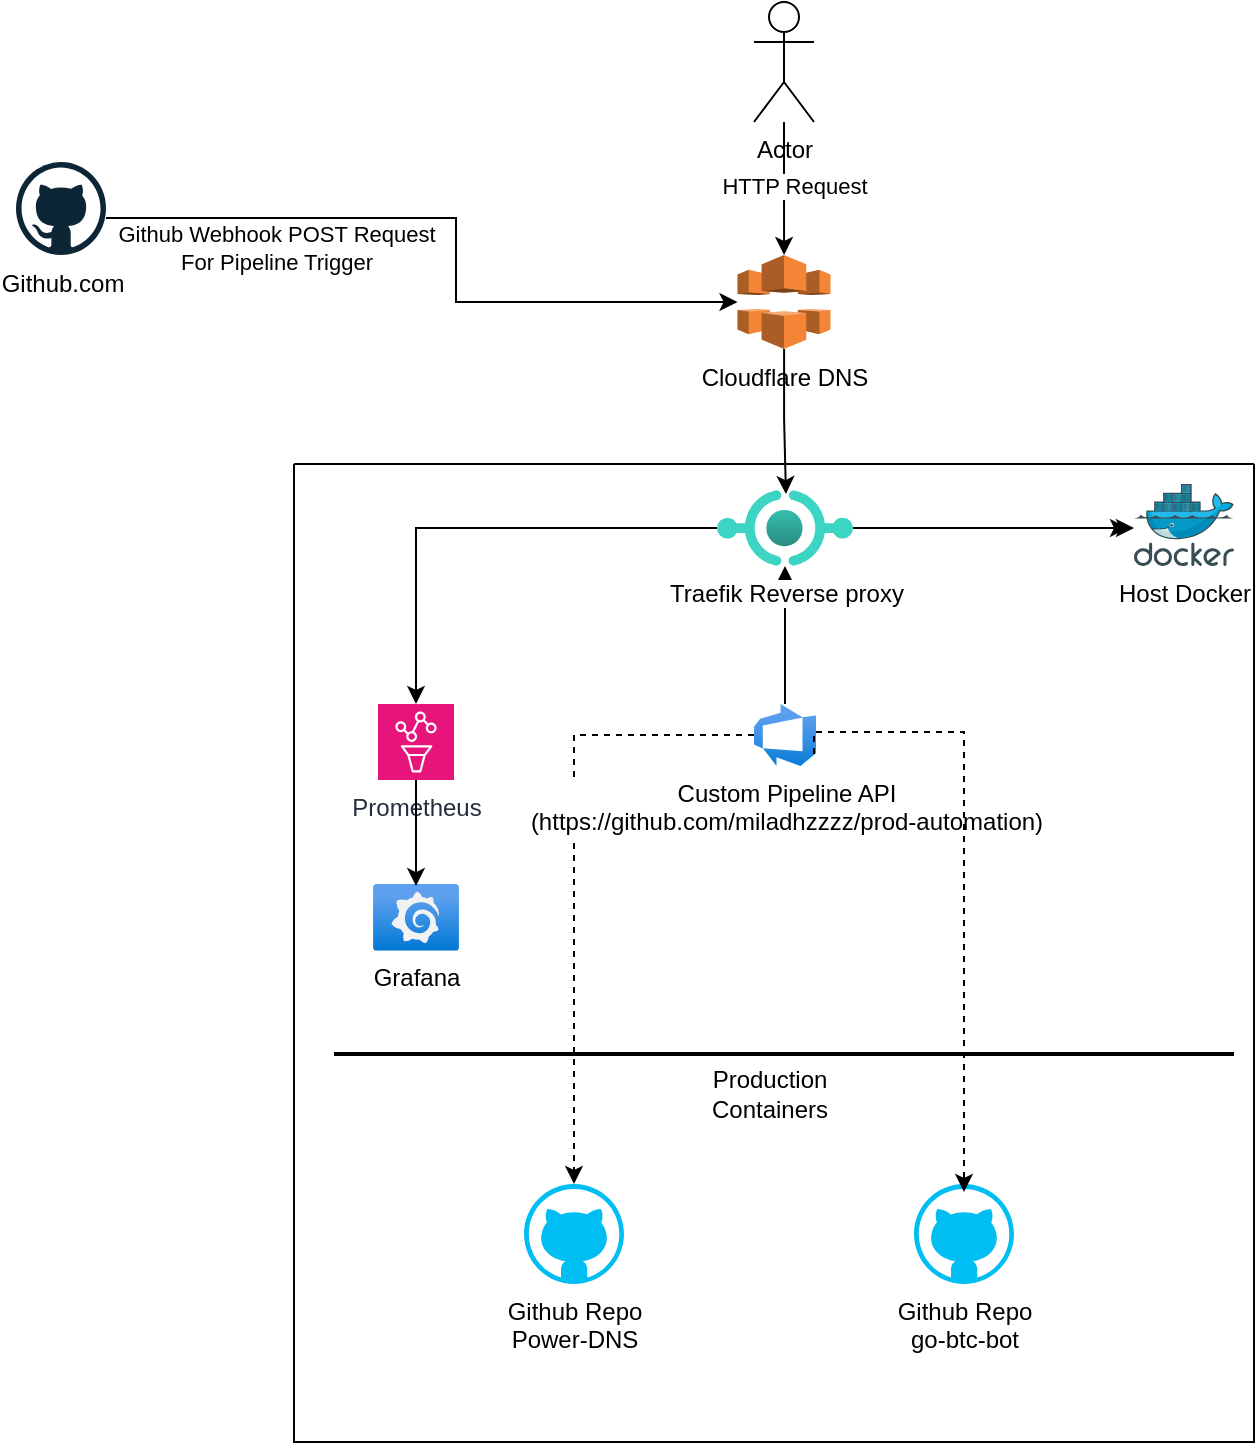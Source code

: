 <mxfile version="24.0.6" type="device">
  <diagram name="Page-1" id="hSJEwupMG3k8w1wVcfl2">
    <mxGraphModel dx="1392" dy="865" grid="1" gridSize="10" guides="1" tooltips="1" connect="1" arrows="1" fold="1" page="1" pageScale="1" pageWidth="850" pageHeight="1100" background="none" math="0" shadow="0">
      <root>
        <mxCell id="0" />
        <mxCell id="1" parent="0" />
        <mxCell id="58pLFXrUyqDPHHsLKQ8m-24" style="edgeStyle=orthogonalEdgeStyle;rounded=0;orthogonalLoop=1;jettySize=auto;html=1;" edge="1" parent="1" source="58pLFXrUyqDPHHsLKQ8m-20" target="58pLFXrUyqDPHHsLKQ8m-21">
          <mxGeometry relative="1" as="geometry" />
        </mxCell>
        <mxCell id="58pLFXrUyqDPHHsLKQ8m-25" value="HTTP Request" style="edgeLabel;html=1;align=center;verticalAlign=middle;resizable=0;points=[];" vertex="1" connectable="0" parent="58pLFXrUyqDPHHsLKQ8m-24">
          <mxGeometry x="-0.055" y="5" relative="1" as="geometry">
            <mxPoint as="offset" />
          </mxGeometry>
        </mxCell>
        <mxCell id="58pLFXrUyqDPHHsLKQ8m-20" value="Actor" style="shape=umlActor;verticalLabelPosition=bottom;verticalAlign=top;html=1;outlineConnect=0;" vertex="1" parent="1">
          <mxGeometry x="419" y="10" width="30" height="60" as="geometry" />
        </mxCell>
        <mxCell id="58pLFXrUyqDPHHsLKQ8m-21" value="Cloudflare DNS" style="outlineConnect=0;dashed=0;verticalLabelPosition=bottom;verticalAlign=top;align=center;html=1;shape=mxgraph.aws3.cloudfront;fillColor=#F58536;gradientColor=none;" vertex="1" parent="1">
          <mxGeometry x="410.75" y="136.5" width="46.5" height="47" as="geometry" />
        </mxCell>
        <mxCell id="58pLFXrUyqDPHHsLKQ8m-3" value="" style="swimlane;startSize=0;" vertex="1" parent="1">
          <mxGeometry x="189" y="241" width="480" height="489" as="geometry" />
        </mxCell>
        <mxCell id="58pLFXrUyqDPHHsLKQ8m-2" value="Host Docker" style="image;sketch=0;aspect=fixed;html=1;points=[];align=center;fontSize=12;image=img/lib/mscae/Docker.svg;" vertex="1" parent="58pLFXrUyqDPHHsLKQ8m-3">
          <mxGeometry x="420" y="10" width="50" height="41" as="geometry" />
        </mxCell>
        <mxCell id="58pLFXrUyqDPHHsLKQ8m-5" value="Production Containers" style="text;html=1;align=center;verticalAlign=middle;whiteSpace=wrap;rounded=0;" vertex="1" parent="58pLFXrUyqDPHHsLKQ8m-3">
          <mxGeometry x="177.5" y="300" width="120" height="30" as="geometry" />
        </mxCell>
        <mxCell id="58pLFXrUyqDPHHsLKQ8m-37" style="edgeStyle=orthogonalEdgeStyle;rounded=0;orthogonalLoop=1;jettySize=auto;html=1;dashed=1;" edge="1" parent="58pLFXrUyqDPHHsLKQ8m-3" source="58pLFXrUyqDPHHsLKQ8m-6" target="58pLFXrUyqDPHHsLKQ8m-12">
          <mxGeometry relative="1" as="geometry" />
        </mxCell>
        <mxCell id="58pLFXrUyqDPHHsLKQ8m-41" style="edgeStyle=orthogonalEdgeStyle;rounded=0;orthogonalLoop=1;jettySize=auto;html=1;" edge="1" parent="58pLFXrUyqDPHHsLKQ8m-3" source="58pLFXrUyqDPHHsLKQ8m-1" target="58pLFXrUyqDPHHsLKQ8m-2">
          <mxGeometry relative="1" as="geometry">
            <Array as="points">
              <mxPoint x="246" y="40" />
            </Array>
          </mxGeometry>
        </mxCell>
        <mxCell id="58pLFXrUyqDPHHsLKQ8m-6" value="Custom Pipeline API&lt;br&gt;(https://github.com/miladhzzzz/prod-automation)" style="image;aspect=fixed;html=1;points=[];align=center;fontSize=12;image=img/lib/azure2/devops/Azure_DevOps.svg;" vertex="1" parent="58pLFXrUyqDPHHsLKQ8m-3">
          <mxGeometry x="230" y="120" width="31" height="31" as="geometry" />
        </mxCell>
        <mxCell id="58pLFXrUyqDPHHsLKQ8m-8" value="" style="line;strokeWidth=2;html=1;" vertex="1" parent="58pLFXrUyqDPHHsLKQ8m-3">
          <mxGeometry x="20" y="290" width="450" height="10" as="geometry" />
        </mxCell>
        <mxCell id="58pLFXrUyqDPHHsLKQ8m-12" value="Github Repo&lt;br&gt;Power-DNS" style="verticalLabelPosition=bottom;html=1;verticalAlign=top;align=center;strokeColor=none;fillColor=#00BEF2;shape=mxgraph.azure.github_code;pointerEvents=1;" vertex="1" parent="58pLFXrUyqDPHHsLKQ8m-3">
          <mxGeometry x="115" y="360" width="50" height="50" as="geometry" />
        </mxCell>
        <mxCell id="58pLFXrUyqDPHHsLKQ8m-13" value="Github Repo&lt;br&gt;go-btc-bot" style="verticalLabelPosition=bottom;html=1;verticalAlign=top;align=center;strokeColor=none;fillColor=#00BEF2;shape=mxgraph.azure.github_code;pointerEvents=1;" vertex="1" parent="58pLFXrUyqDPHHsLKQ8m-3">
          <mxGeometry x="310" y="360" width="50" height="50" as="geometry" />
        </mxCell>
        <mxCell id="58pLFXrUyqDPHHsLKQ8m-33" style="edgeStyle=orthogonalEdgeStyle;rounded=0;orthogonalLoop=1;jettySize=auto;html=1;" edge="1" parent="58pLFXrUyqDPHHsLKQ8m-3" source="58pLFXrUyqDPHHsLKQ8m-1" target="58pLFXrUyqDPHHsLKQ8m-15">
          <mxGeometry relative="1" as="geometry" />
        </mxCell>
        <mxCell id="58pLFXrUyqDPHHsLKQ8m-15" value="Prometheus" style="sketch=0;points=[[0,0,0],[0.25,0,0],[0.5,0,0],[0.75,0,0],[1,0,0],[0,1,0],[0.25,1,0],[0.5,1,0],[0.75,1,0],[1,1,0],[0,0.25,0],[0,0.5,0],[0,0.75,0],[1,0.25,0],[1,0.5,0],[1,0.75,0]];points=[[0,0,0],[0.25,0,0],[0.5,0,0],[0.75,0,0],[1,0,0],[0,1,0],[0.25,1,0],[0.5,1,0],[0.75,1,0],[1,1,0],[0,0.25,0],[0,0.5,0],[0,0.75,0],[1,0.25,0],[1,0.5,0],[1,0.75,0]];outlineConnect=0;fontColor=#232F3E;fillColor=#E7157B;strokeColor=#ffffff;dashed=0;verticalLabelPosition=bottom;verticalAlign=top;align=center;html=1;fontSize=12;fontStyle=0;aspect=fixed;shape=mxgraph.aws4.resourceIcon;resIcon=mxgraph.aws4.managed_service_for_prometheus;" vertex="1" parent="58pLFXrUyqDPHHsLKQ8m-3">
          <mxGeometry x="42" y="120" width="38" height="38" as="geometry" />
        </mxCell>
        <mxCell id="58pLFXrUyqDPHHsLKQ8m-16" value="Grafana&lt;div&gt;&lt;br&gt;&lt;/div&gt;" style="image;aspect=fixed;html=1;points=[];align=center;fontSize=12;image=img/lib/azure2/other/Grafana.svg;" vertex="1" parent="58pLFXrUyqDPHHsLKQ8m-3">
          <mxGeometry x="39.5" y="210" width="43" height="33.39" as="geometry" />
        </mxCell>
        <mxCell id="58pLFXrUyqDPHHsLKQ8m-18" style="edgeStyle=orthogonalEdgeStyle;rounded=0;orthogonalLoop=1;jettySize=auto;html=1;entryX=0.5;entryY=0.03;entryDx=0;entryDy=0;entryPerimeter=0;" edge="1" parent="58pLFXrUyqDPHHsLKQ8m-3" source="58pLFXrUyqDPHHsLKQ8m-15" target="58pLFXrUyqDPHHsLKQ8m-16">
          <mxGeometry relative="1" as="geometry" />
        </mxCell>
        <mxCell id="58pLFXrUyqDPHHsLKQ8m-34" style="edgeStyle=orthogonalEdgeStyle;rounded=0;orthogonalLoop=1;jettySize=auto;html=1;entryX=-0.06;entryY=0.537;entryDx=0;entryDy=0;entryPerimeter=0;" edge="1" parent="58pLFXrUyqDPHHsLKQ8m-3" source="58pLFXrUyqDPHHsLKQ8m-1" target="58pLFXrUyqDPHHsLKQ8m-2">
          <mxGeometry relative="1" as="geometry" />
        </mxCell>
        <mxCell id="58pLFXrUyqDPHHsLKQ8m-38" style="edgeStyle=orthogonalEdgeStyle;rounded=0;orthogonalLoop=1;jettySize=auto;html=1;dashed=1;" edge="1" parent="58pLFXrUyqDPHHsLKQ8m-3">
          <mxGeometry relative="1" as="geometry">
            <mxPoint x="260" y="145" as="sourcePoint" />
            <mxPoint x="335" y="364" as="targetPoint" />
            <Array as="points">
              <mxPoint x="260" y="134" />
              <mxPoint x="335" y="134" />
            </Array>
          </mxGeometry>
        </mxCell>
        <mxCell id="58pLFXrUyqDPHHsLKQ8m-42" value="" style="edgeStyle=orthogonalEdgeStyle;rounded=0;orthogonalLoop=1;jettySize=auto;html=1;" edge="1" parent="58pLFXrUyqDPHHsLKQ8m-3" source="58pLFXrUyqDPHHsLKQ8m-6" target="58pLFXrUyqDPHHsLKQ8m-1">
          <mxGeometry relative="1" as="geometry">
            <mxPoint x="456" y="390" as="sourcePoint" />
            <mxPoint x="630" y="350" as="targetPoint" />
            <Array as="points" />
          </mxGeometry>
        </mxCell>
        <mxCell id="58pLFXrUyqDPHHsLKQ8m-1" value="Traefik Reverse proxy" style="image;aspect=fixed;html=1;points=[];align=center;fontSize=12;image=img/lib/azure2/other/API_Proxy.svg;" vertex="1" parent="58pLFXrUyqDPHHsLKQ8m-3">
          <mxGeometry x="211.5" y="13" width="68" height="38" as="geometry" />
        </mxCell>
        <mxCell id="58pLFXrUyqDPHHsLKQ8m-43" style="edgeStyle=orthogonalEdgeStyle;rounded=0;orthogonalLoop=1;jettySize=auto;html=1;entryX=0.507;entryY=0.053;entryDx=0;entryDy=0;entryPerimeter=0;" edge="1" parent="1" source="58pLFXrUyqDPHHsLKQ8m-21" target="58pLFXrUyqDPHHsLKQ8m-1">
          <mxGeometry relative="1" as="geometry" />
        </mxCell>
        <mxCell id="58pLFXrUyqDPHHsLKQ8m-47" style="edgeStyle=orthogonalEdgeStyle;rounded=0;orthogonalLoop=1;jettySize=auto;html=1;" edge="1" parent="1" source="58pLFXrUyqDPHHsLKQ8m-46" target="58pLFXrUyqDPHHsLKQ8m-21">
          <mxGeometry relative="1" as="geometry">
            <Array as="points">
              <mxPoint x="270" y="118" />
              <mxPoint x="270" y="160" />
            </Array>
          </mxGeometry>
        </mxCell>
        <mxCell id="58pLFXrUyqDPHHsLKQ8m-48" value="Github Webhook POST Request&lt;br&gt;For Pipeline Trigger" style="edgeLabel;html=1;align=center;verticalAlign=middle;resizable=0;points=[];" vertex="1" connectable="0" parent="58pLFXrUyqDPHHsLKQ8m-47">
          <mxGeometry x="-0.276" y="-3" relative="1" as="geometry">
            <mxPoint x="-45" y="12" as="offset" />
          </mxGeometry>
        </mxCell>
        <mxCell id="58pLFXrUyqDPHHsLKQ8m-46" value="Github.com&lt;div&gt;&lt;br&gt;&lt;/div&gt;" style="dashed=0;outlineConnect=0;html=1;align=center;labelPosition=center;verticalLabelPosition=bottom;verticalAlign=top;shape=mxgraph.weblogos.github" vertex="1" parent="1">
          <mxGeometry x="50" y="90" width="45" height="46.5" as="geometry" />
        </mxCell>
      </root>
    </mxGraphModel>
  </diagram>
</mxfile>
